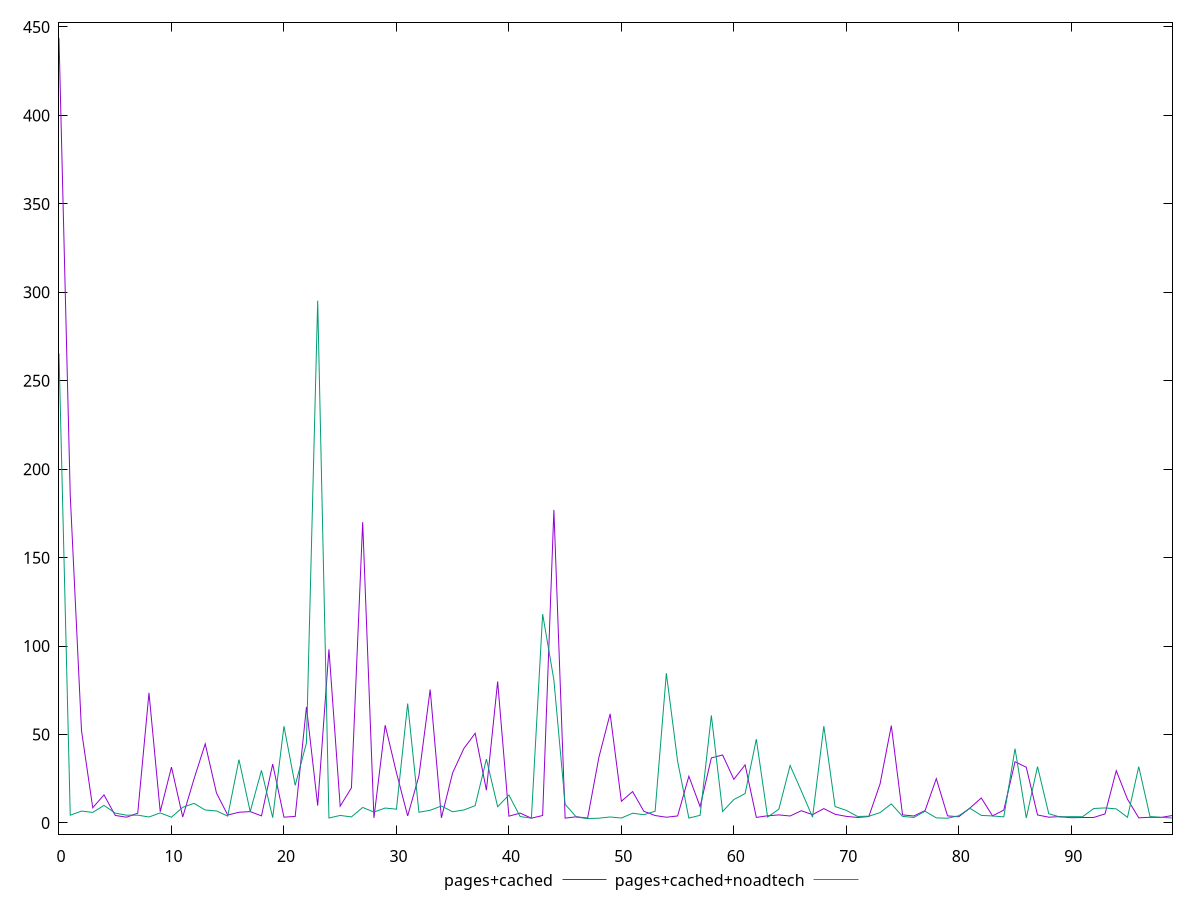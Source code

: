 reset

$pagesCached <<EOF
0 443.82899999999995
1 185.25600000000003
2 52.239000000000004
3 8.617
4 15.893999999999998
5 4.277000000000001
6 3.2699999999999996
7 5.540000000000001
8 73.587
9 6.374
10 31.601999999999997
11 3.391
12 24.819
13 44.75
14 16.976
15 4.495000000000001
16 6.077
17 6.438000000000002
18 4.0360000000000005
19 33.285000000000004
20 3.2970000000000006
21 3.718000000000001
22 65.61699999999999
23 9.822000000000003
24 98.18800000000002
25 9.518999999999998
26 19.892000000000003
27 170.057
28 2.887
29 55.28999999999999
30 28.476999999999997
31 3.9810000000000003
32 26.579
33 75.465
34 2.9219999999999997
35 28.386
36 42.161
37 50.715999999999994
38 18.552
39 79.96799999999999
40 3.851
41 5.6
42 2.7189999999999994
43 4.231000000000001
44 176.959
45 2.7460000000000004
46 3.5200000000000005
47 2.7769999999999997
48 37.07000000000001
49 61.71900000000001
50 12.283
51 17.778
52 6.603
53 4.22
54 3.2560000000000002
55 3.979
56 26.441
57 9.233
58 36.804
59 38.47
60 24.671
61 32.878
62 3.1590000000000007
63 4.079
64 4.573999999999999
65 3.9579999999999997
66 6.923
67 4.753999999999998
68 8.146
69 4.941
70 3.737
71 3.1399999999999997
72 3.6420000000000003
73 22.078
74 55.04
75 4.593
76 3.9540000000000006
77 7.005000000000001
78 25.09
79 4.016
80 3.542
81 8.515
82 14.143
83 4.0440000000000005
84 7.27
85 34.619
86 31.501
87 4.544
88 3.2840000000000007
89 3.604000000000001
90 2.9699999999999998
91 3.3840000000000003
92 3.3840000000000003
93 5.123999999999999
94 29.553000000000004
95 13.422
96 2.9109999999999996
97 3.2349999999999994
98 3.154
99 4.256
EOF

$pagesCachedNoadtech <<EOF
0 265.47400000000005
1 4.409000000000001
2 6.736000000000001
3 5.9830000000000005
4 9.943999999999999
5 5.573
6 4.426
7 4.432
8 3.4019999999999997
9 5.689000000000001
10 3.285
11 8.85
12 11.101999999999997
13 7.35
14 6.821999999999999
15 3.8990000000000005
16 35.822
17 6.419999999999998
18 29.747
19 2.9989999999999997
20 54.712
21 21.282999999999998
22 45.261
23 295.28700000000003
24 2.818
25 4.271000000000001
26 3.4400000000000004
27 8.786
28 6.176000000000001
29 8.45
30 7.805
31 67.54
32 6.087
33 7.195
34 9.591000000000001
35 6.355
36 7.3759999999999994
37 9.799
38 36.124
39 9.215999999999998
40 15.804000000000002
41 3.6320000000000006
42 2.762
43 118.088
44 80.83
45 10.568999999999999
46 3.329999999999999
47 2.5319999999999996
48 2.716
49 3.4059999999999997
50 2.802
51 5.506
52 4.7010000000000005
53 6.638
54 84.66900000000001
55 34.908
56 2.7780000000000005
57 4.35
58 60.822
59 6.484
60 13.268999999999998
61 16.649
62 47.391
63 3.3529999999999998
64 7.796
65 32.477
66 18.134
67 3.2989999999999995
68 54.766999999999996
69 9.289000000000001
70 7.146
71 3.6979999999999995
72 3.8350000000000004
73 5.886000000000001
74 10.804
75 3.747
76 3.1390000000000002
77 6.6370000000000005
78 2.8930000000000002
79 2.706
80 4.117
81 8.293000000000001
82 4.295
83 3.9830000000000005
84 3.4700000000000006
85 42.039
86 2.8459999999999996
87 31.882
88 5.2330000000000005
89 3.396
90 3.6129999999999995
91 3.5320000000000005
92 8.201999999999998
93 8.521
94 7.983999999999999
95 3.2250000000000014
96 31.839999999999996
97 3.623
98 3.2119999999999997
99 2.8129999999999997
EOF

set key outside below
set xrange [0:99]
set yrange [-6.293939999999999:452.65493999999995]
set trange [-6.293939999999999:452.65493999999995]
set terminal svg size 640, 520 enhanced background rgb 'white'
set output "report_00013_2021-02-09T12-04-24.940Z/server-response-time/comparison/line/1_vs_2.svg"

plot $pagesCached title "pages+cached" with line, \
     $pagesCachedNoadtech title "pages+cached+noadtech" with line

reset
